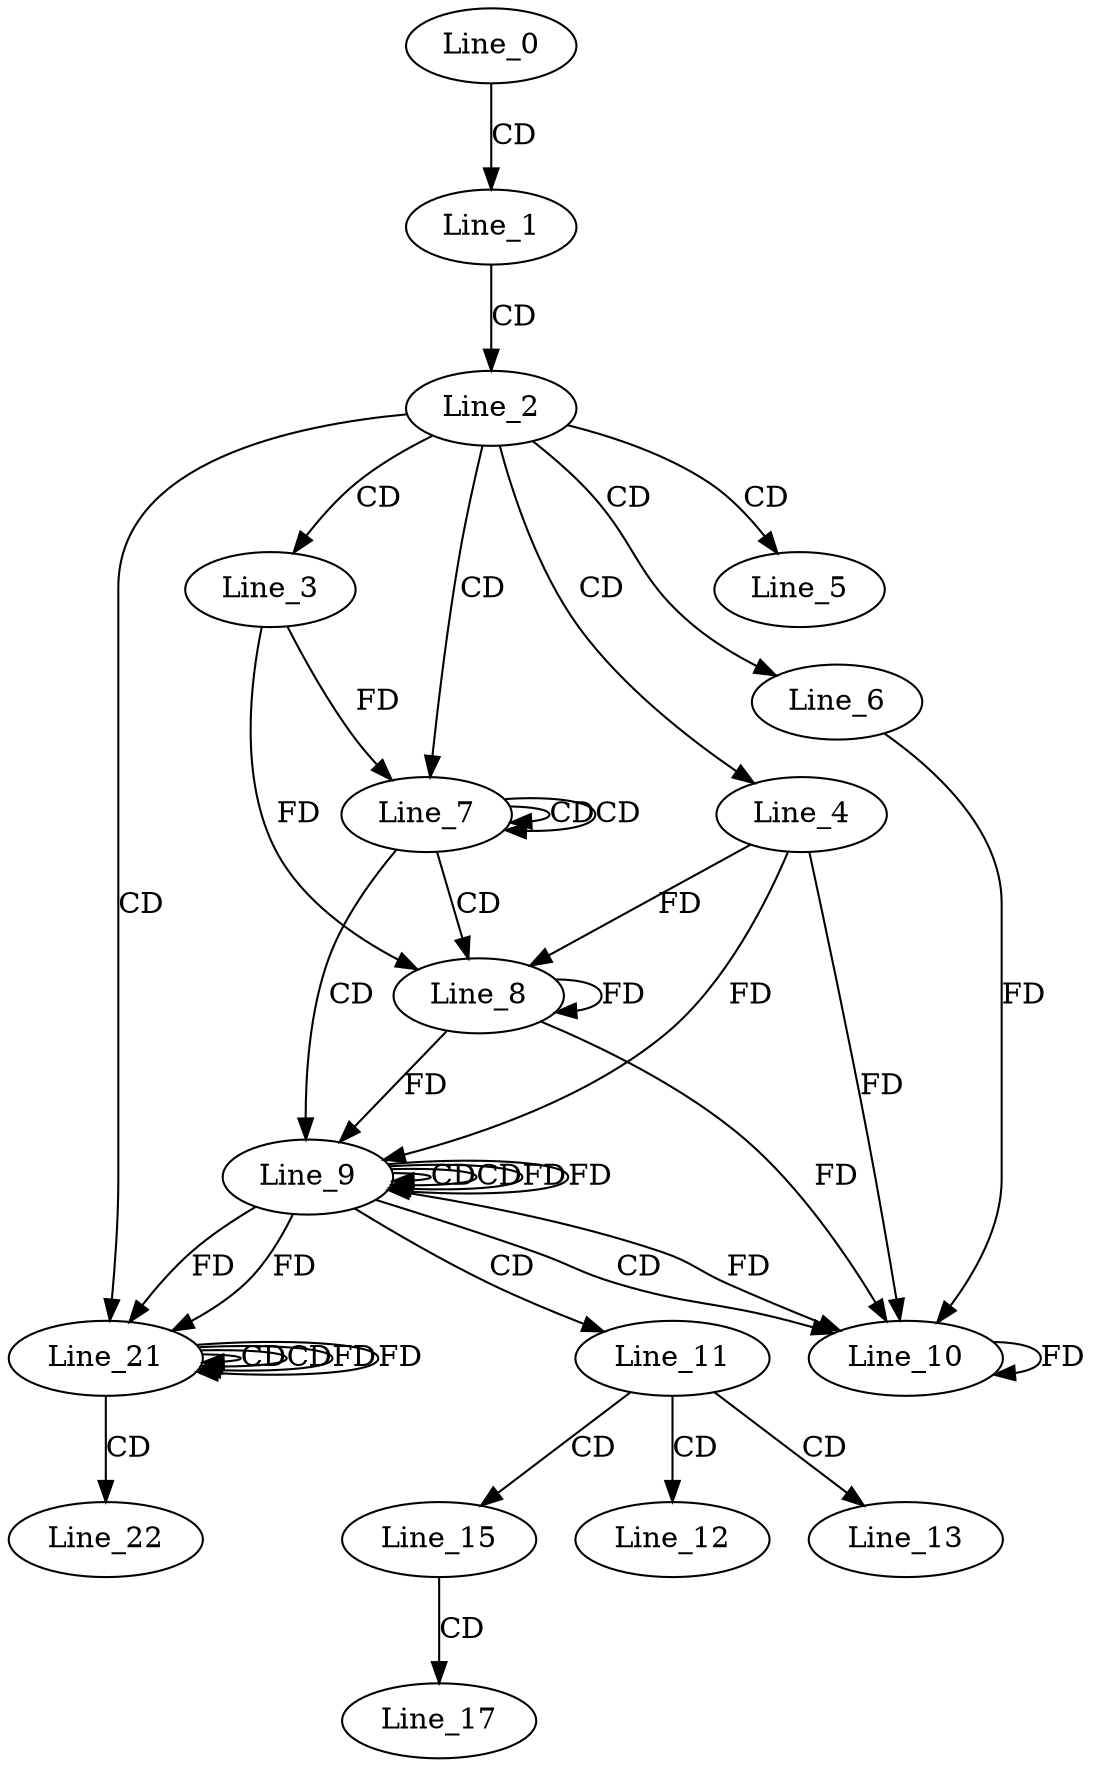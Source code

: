 digraph G {
  Line_0;
  Line_1;
  Line_2;
  Line_3;
  Line_4;
  Line_5;
  Line_6;
  Line_7;
  Line_7;
  Line_8;
  Line_8;
  Line_9;
  Line_9;
  Line_9;
  Line_9;
  Line_10;
  Line_10;
  Line_11;
  Line_12;
  Line_13;
  Line_15;
  Line_17;
  Line_21;
  Line_21;
  Line_21;
  Line_22;
  Line_0 -> Line_1 [ label="CD" ];
  Line_1 -> Line_2 [ label="CD" ];
  Line_2 -> Line_3 [ label="CD" ];
  Line_2 -> Line_4 [ label="CD" ];
  Line_2 -> Line_5 [ label="CD" ];
  Line_2 -> Line_6 [ label="CD" ];
  Line_2 -> Line_7 [ label="CD" ];
  Line_7 -> Line_7 [ label="CD" ];
  Line_7 -> Line_7 [ label="CD" ];
  Line_3 -> Line_7 [ label="FD" ];
  Line_7 -> Line_8 [ label="CD" ];
  Line_8 -> Line_8 [ label="FD" ];
  Line_4 -> Line_8 [ label="FD" ];
  Line_3 -> Line_8 [ label="FD" ];
  Line_7 -> Line_9 [ label="CD" ];
  Line_9 -> Line_9 [ label="CD" ];
  Line_9 -> Line_9 [ label="CD" ];
  Line_8 -> Line_9 [ label="FD" ];
  Line_4 -> Line_9 [ label="FD" ];
  Line_9 -> Line_9 [ label="FD" ];
  Line_9 -> Line_10 [ label="CD" ];
  Line_10 -> Line_10 [ label="FD" ];
  Line_6 -> Line_10 [ label="FD" ];
  Line_8 -> Line_10 [ label="FD" ];
  Line_4 -> Line_10 [ label="FD" ];
  Line_9 -> Line_10 [ label="FD" ];
  Line_9 -> Line_11 [ label="CD" ];
  Line_11 -> Line_12 [ label="CD" ];
  Line_11 -> Line_13 [ label="CD" ];
  Line_11 -> Line_15 [ label="CD" ];
  Line_15 -> Line_17 [ label="CD" ];
  Line_2 -> Line_21 [ label="CD" ];
  Line_21 -> Line_21 [ label="CD" ];
  Line_9 -> Line_21 [ label="FD" ];
  Line_21 -> Line_21 [ label="CD" ];
  Line_21 -> Line_21 [ label="FD" ];
  Line_9 -> Line_21 [ label="FD" ];
  Line_21 -> Line_22 [ label="CD" ];
  Line_9 -> Line_9 [ label="FD" ];
  Line_21 -> Line_21 [ label="FD" ];
}
